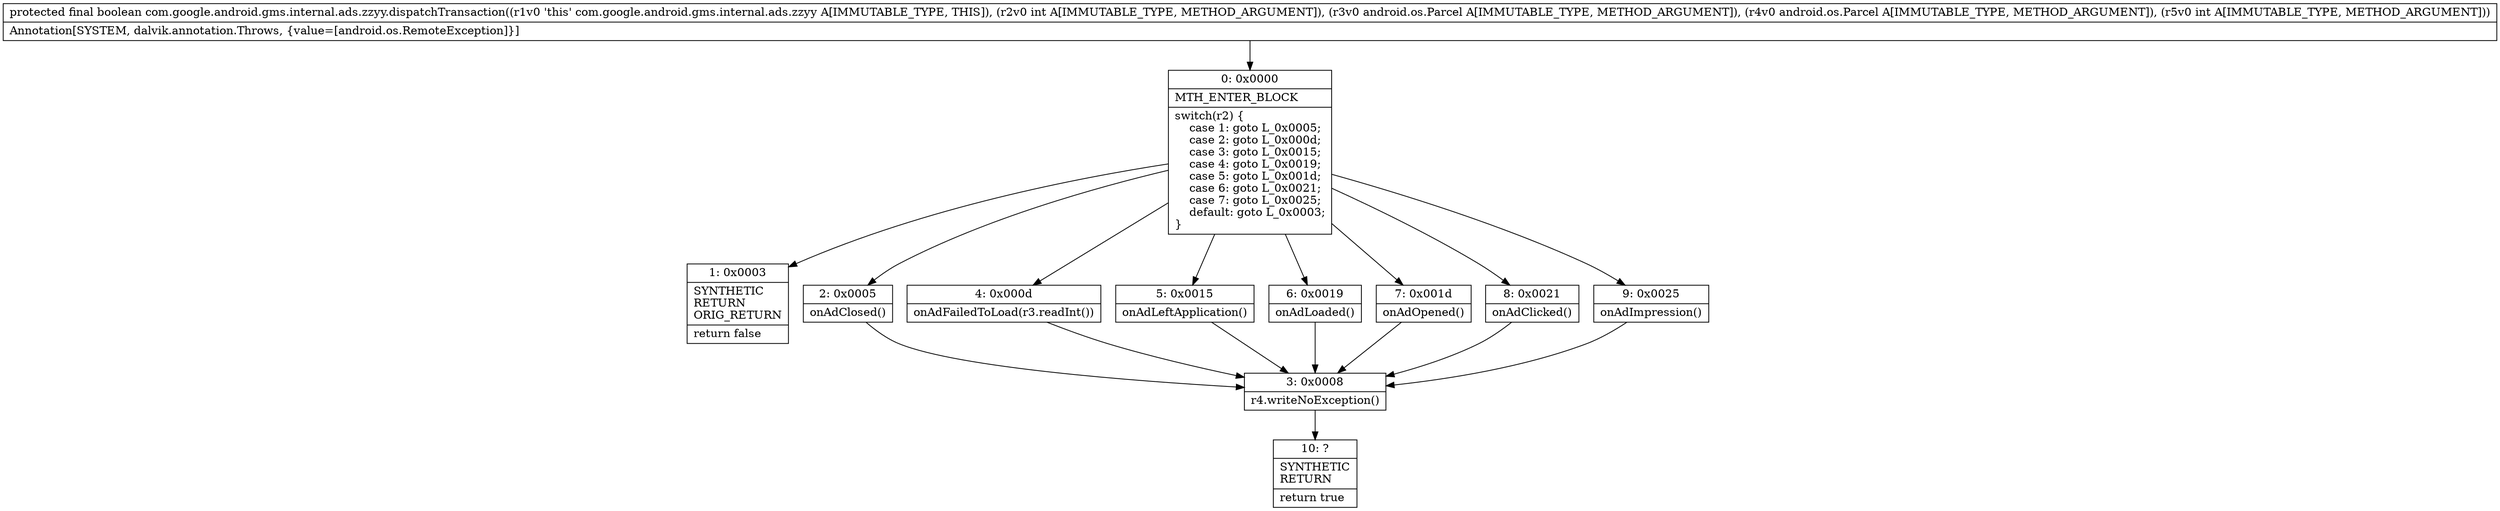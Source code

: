 digraph "CFG forcom.google.android.gms.internal.ads.zzyy.dispatchTransaction(ILandroid\/os\/Parcel;Landroid\/os\/Parcel;I)Z" {
Node_0 [shape=record,label="{0\:\ 0x0000|MTH_ENTER_BLOCK\l|switch(r2) \{\l    case 1: goto L_0x0005;\l    case 2: goto L_0x000d;\l    case 3: goto L_0x0015;\l    case 4: goto L_0x0019;\l    case 5: goto L_0x001d;\l    case 6: goto L_0x0021;\l    case 7: goto L_0x0025;\l    default: goto L_0x0003;\l\}\l}"];
Node_1 [shape=record,label="{1\:\ 0x0003|SYNTHETIC\lRETURN\lORIG_RETURN\l|return false\l}"];
Node_2 [shape=record,label="{2\:\ 0x0005|onAdClosed()\l}"];
Node_3 [shape=record,label="{3\:\ 0x0008|r4.writeNoException()\l}"];
Node_4 [shape=record,label="{4\:\ 0x000d|onAdFailedToLoad(r3.readInt())\l}"];
Node_5 [shape=record,label="{5\:\ 0x0015|onAdLeftApplication()\l}"];
Node_6 [shape=record,label="{6\:\ 0x0019|onAdLoaded()\l}"];
Node_7 [shape=record,label="{7\:\ 0x001d|onAdOpened()\l}"];
Node_8 [shape=record,label="{8\:\ 0x0021|onAdClicked()\l}"];
Node_9 [shape=record,label="{9\:\ 0x0025|onAdImpression()\l}"];
Node_10 [shape=record,label="{10\:\ ?|SYNTHETIC\lRETURN\l|return true\l}"];
MethodNode[shape=record,label="{protected final boolean com.google.android.gms.internal.ads.zzyy.dispatchTransaction((r1v0 'this' com.google.android.gms.internal.ads.zzyy A[IMMUTABLE_TYPE, THIS]), (r2v0 int A[IMMUTABLE_TYPE, METHOD_ARGUMENT]), (r3v0 android.os.Parcel A[IMMUTABLE_TYPE, METHOD_ARGUMENT]), (r4v0 android.os.Parcel A[IMMUTABLE_TYPE, METHOD_ARGUMENT]), (r5v0 int A[IMMUTABLE_TYPE, METHOD_ARGUMENT]))  | Annotation[SYSTEM, dalvik.annotation.Throws, \{value=[android.os.RemoteException]\}]\l}"];
MethodNode -> Node_0;
Node_0 -> Node_1;
Node_0 -> Node_2;
Node_0 -> Node_4;
Node_0 -> Node_5;
Node_0 -> Node_6;
Node_0 -> Node_7;
Node_0 -> Node_8;
Node_0 -> Node_9;
Node_2 -> Node_3;
Node_3 -> Node_10;
Node_4 -> Node_3;
Node_5 -> Node_3;
Node_6 -> Node_3;
Node_7 -> Node_3;
Node_8 -> Node_3;
Node_9 -> Node_3;
}

